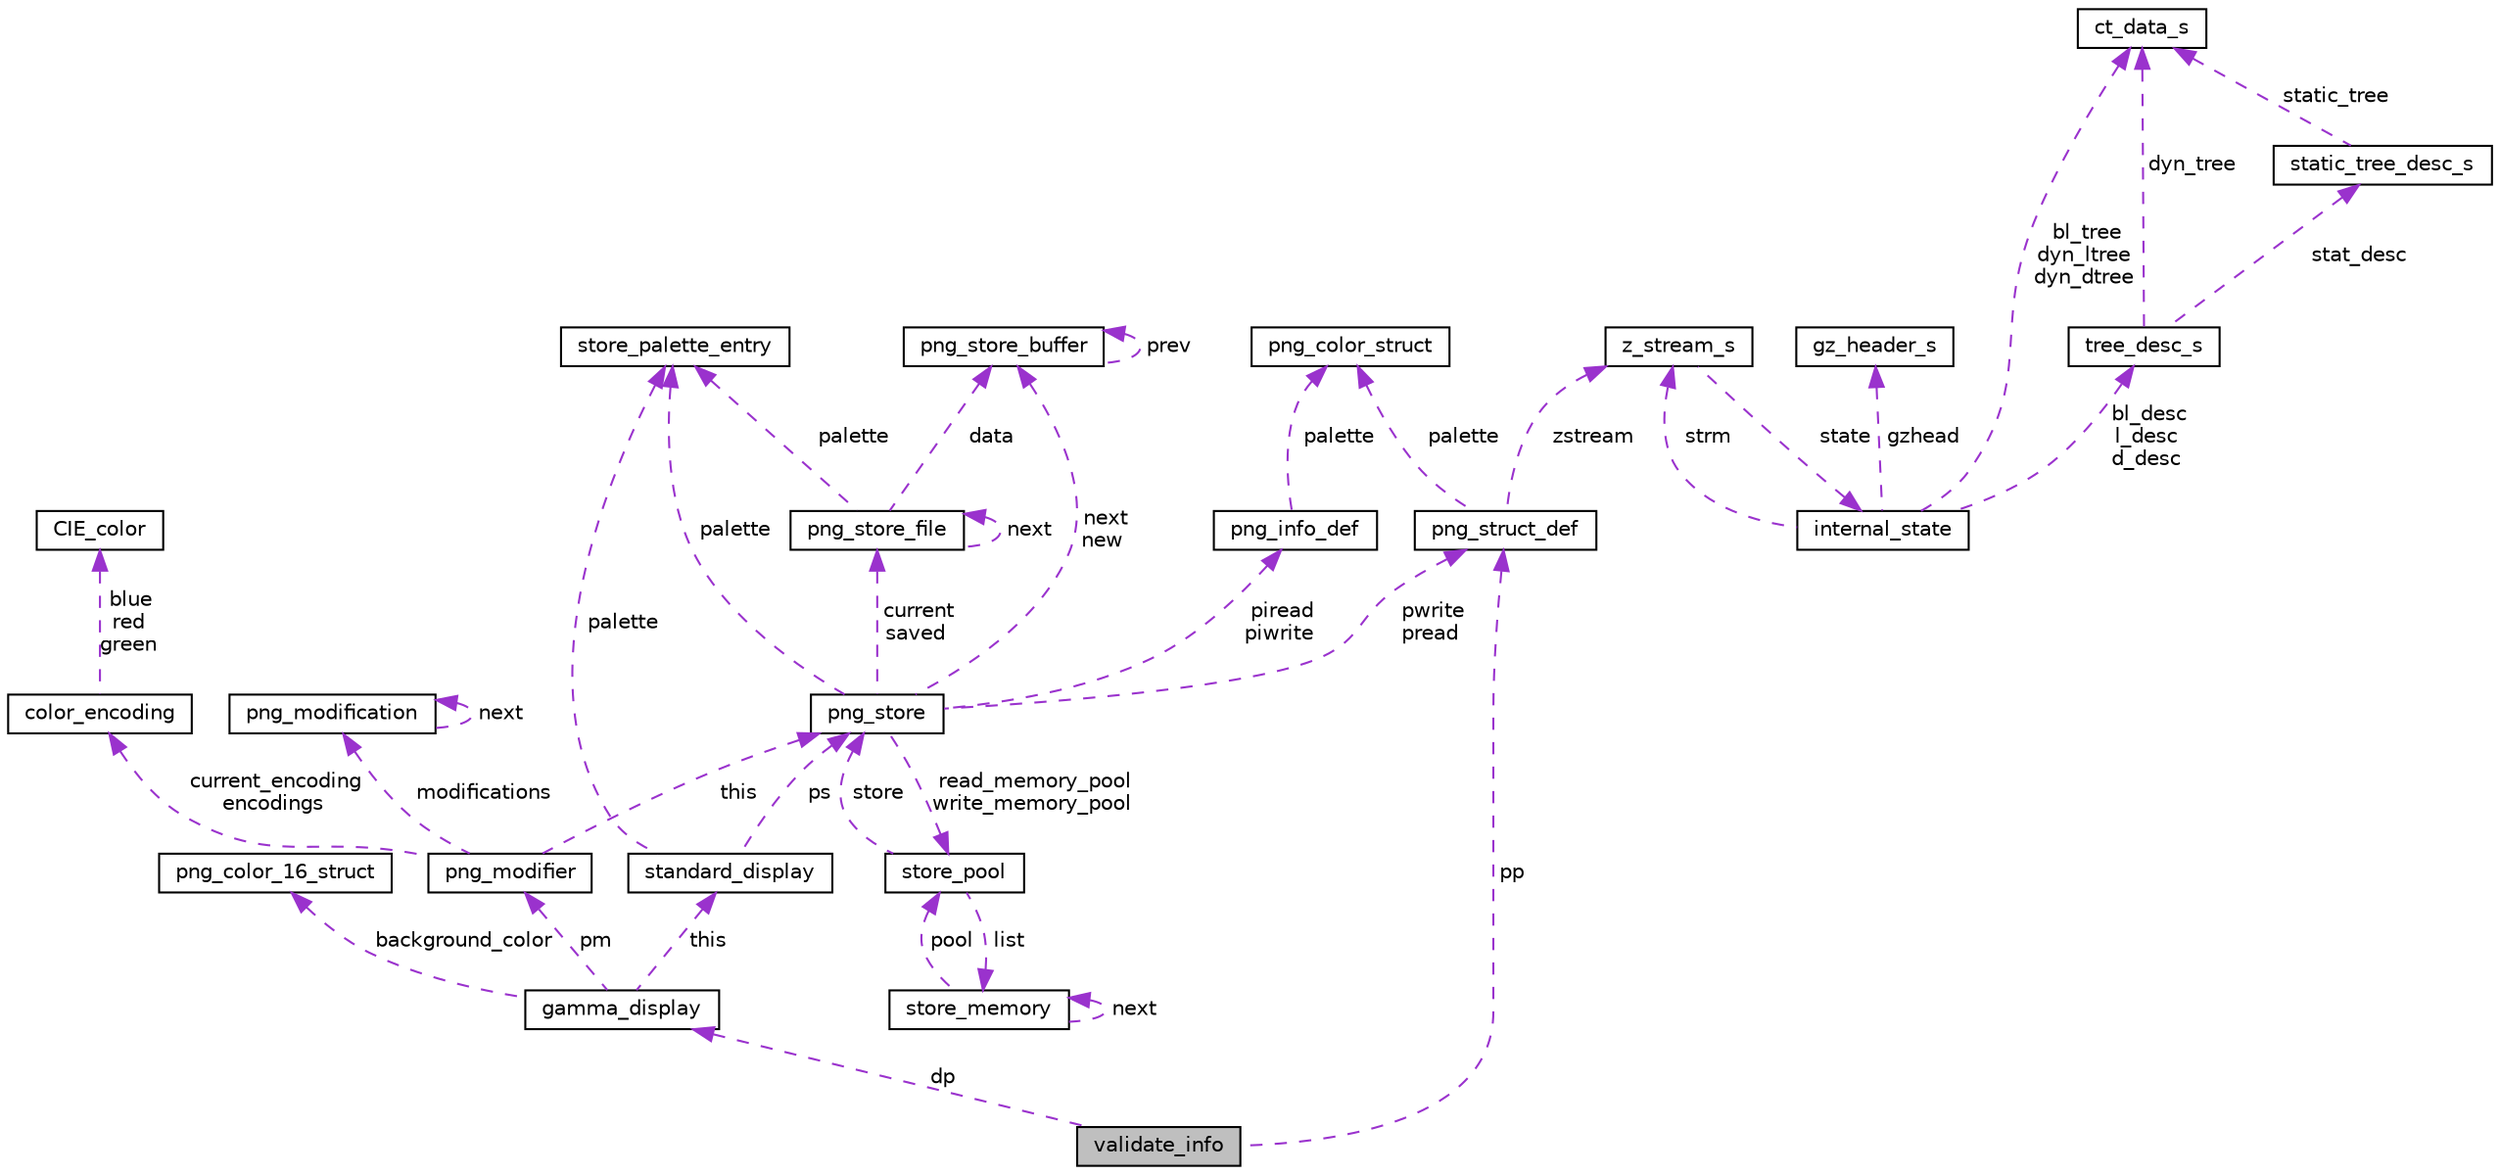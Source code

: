 digraph "validate_info"
{
  edge [fontname="Helvetica",fontsize="10",labelfontname="Helvetica",labelfontsize="10"];
  node [fontname="Helvetica",fontsize="10",shape=record];
  Node1 [label="validate_info",height=0.2,width=0.4,color="black", fillcolor="grey75", style="filled", fontcolor="black"];
  Node2 -> Node1 [dir="back",color="darkorchid3",fontsize="10",style="dashed",label=" dp" ,fontname="Helvetica"];
  Node2 [label="gamma_display",height=0.2,width=0.4,color="black", fillcolor="white", style="filled",URL="$structgamma__display.html"];
  Node3 -> Node2 [dir="back",color="darkorchid3",fontsize="10",style="dashed",label=" background_color" ,fontname="Helvetica"];
  Node3 [label="png_color_16_struct",height=0.2,width=0.4,color="black", fillcolor="white", style="filled",URL="$structpng__color__16__struct.html"];
  Node4 -> Node2 [dir="back",color="darkorchid3",fontsize="10",style="dashed",label=" pm" ,fontname="Helvetica"];
  Node4 [label="png_modifier",height=0.2,width=0.4,color="black", fillcolor="white", style="filled",URL="$structpng__modifier.html"];
  Node5 -> Node4 [dir="back",color="darkorchid3",fontsize="10",style="dashed",label=" current_encoding\nencodings" ,fontname="Helvetica"];
  Node5 [label="color_encoding",height=0.2,width=0.4,color="black", fillcolor="white", style="filled",URL="$structcolor__encoding.html"];
  Node6 -> Node5 [dir="back",color="darkorchid3",fontsize="10",style="dashed",label=" blue\nred\ngreen" ,fontname="Helvetica"];
  Node6 [label="CIE_color",height=0.2,width=0.4,color="black", fillcolor="white", style="filled",URL="$struct_c_i_e__color.html"];
  Node7 -> Node4 [dir="back",color="darkorchid3",fontsize="10",style="dashed",label=" modifications" ,fontname="Helvetica"];
  Node7 [label="png_modification",height=0.2,width=0.4,color="black", fillcolor="white", style="filled",URL="$structpng__modification.html"];
  Node7 -> Node7 [dir="back",color="darkorchid3",fontsize="10",style="dashed",label=" next" ,fontname="Helvetica"];
  Node8 -> Node4 [dir="back",color="darkorchid3",fontsize="10",style="dashed",label=" this" ,fontname="Helvetica"];
  Node8 [label="png_store",height=0.2,width=0.4,color="black", fillcolor="white", style="filled",URL="$structpng__store.html"];
  Node9 -> Node8 [dir="back",color="darkorchid3",fontsize="10",style="dashed",label=" current\nsaved" ,fontname="Helvetica"];
  Node9 [label="png_store_file",height=0.2,width=0.4,color="black", fillcolor="white", style="filled",URL="$structpng__store__file.html"];
  Node9 -> Node9 [dir="back",color="darkorchid3",fontsize="10",style="dashed",label=" next" ,fontname="Helvetica"];
  Node10 -> Node9 [dir="back",color="darkorchid3",fontsize="10",style="dashed",label=" data" ,fontname="Helvetica"];
  Node10 [label="png_store_buffer",height=0.2,width=0.4,color="black", fillcolor="white", style="filled",URL="$structpng__store__buffer.html"];
  Node10 -> Node10 [dir="back",color="darkorchid3",fontsize="10",style="dashed",label=" prev" ,fontname="Helvetica"];
  Node11 -> Node9 [dir="back",color="darkorchid3",fontsize="10",style="dashed",label=" palette" ,fontname="Helvetica"];
  Node11 [label="store_palette_entry",height=0.2,width=0.4,color="black", fillcolor="white", style="filled",URL="$structstore__palette__entry.html"];
  Node10 -> Node8 [dir="back",color="darkorchid3",fontsize="10",style="dashed",label=" next\nnew" ,fontname="Helvetica"];
  Node12 -> Node8 [dir="back",color="darkorchid3",fontsize="10",style="dashed",label=" piread\npiwrite" ,fontname="Helvetica"];
  Node12 [label="png_info_def",height=0.2,width=0.4,color="black", fillcolor="white", style="filled",URL="$structpng__info__def.html"];
  Node13 -> Node12 [dir="back",color="darkorchid3",fontsize="10",style="dashed",label=" palette" ,fontname="Helvetica"];
  Node13 [label="png_color_struct",height=0.2,width=0.4,color="black", fillcolor="white", style="filled",URL="$structpng__color__struct.html"];
  Node14 -> Node8 [dir="back",color="darkorchid3",fontsize="10",style="dashed",label=" read_memory_pool\nwrite_memory_pool" ,fontname="Helvetica"];
  Node14 [label="store_pool",height=0.2,width=0.4,color="black", fillcolor="white", style="filled",URL="$structstore__pool.html"];
  Node15 -> Node14 [dir="back",color="darkorchid3",fontsize="10",style="dashed",label=" list" ,fontname="Helvetica"];
  Node15 [label="store_memory",height=0.2,width=0.4,color="black", fillcolor="white", style="filled",URL="$structstore__memory.html"];
  Node14 -> Node15 [dir="back",color="darkorchid3",fontsize="10",style="dashed",label=" pool" ,fontname="Helvetica"];
  Node15 -> Node15 [dir="back",color="darkorchid3",fontsize="10",style="dashed",label=" next" ,fontname="Helvetica"];
  Node8 -> Node14 [dir="back",color="darkorchid3",fontsize="10",style="dashed",label=" store" ,fontname="Helvetica"];
  Node11 -> Node8 [dir="back",color="darkorchid3",fontsize="10",style="dashed",label=" palette" ,fontname="Helvetica"];
  Node16 -> Node8 [dir="back",color="darkorchid3",fontsize="10",style="dashed",label=" pwrite\npread" ,fontname="Helvetica"];
  Node16 [label="png_struct_def",height=0.2,width=0.4,color="black", fillcolor="white", style="filled",URL="$structpng__struct__def.html"];
  Node13 -> Node16 [dir="back",color="darkorchid3",fontsize="10",style="dashed",label=" palette" ,fontname="Helvetica"];
  Node17 -> Node16 [dir="back",color="darkorchid3",fontsize="10",style="dashed",label=" zstream" ,fontname="Helvetica"];
  Node17 [label="z_stream_s",height=0.2,width=0.4,color="black", fillcolor="white", style="filled",URL="$structz__stream__s.html"];
  Node18 -> Node17 [dir="back",color="darkorchid3",fontsize="10",style="dashed",label=" state" ,fontname="Helvetica"];
  Node18 [label="internal_state",height=0.2,width=0.4,color="black", fillcolor="white", style="filled",URL="$structinternal__state.html"];
  Node19 -> Node18 [dir="back",color="darkorchid3",fontsize="10",style="dashed",label=" gzhead" ,fontname="Helvetica"];
  Node19 [label="gz_header_s",height=0.2,width=0.4,color="black", fillcolor="white", style="filled",URL="$structgz__header__s.html"];
  Node20 -> Node18 [dir="back",color="darkorchid3",fontsize="10",style="dashed",label=" bl_desc\nl_desc\nd_desc" ,fontname="Helvetica"];
  Node20 [label="tree_desc_s",height=0.2,width=0.4,color="black", fillcolor="white", style="filled",URL="$structtree__desc__s.html"];
  Node21 -> Node20 [dir="back",color="darkorchid3",fontsize="10",style="dashed",label=" stat_desc" ,fontname="Helvetica"];
  Node21 [label="static_tree_desc_s",height=0.2,width=0.4,color="black", fillcolor="white", style="filled",URL="$structstatic__tree__desc__s.html"];
  Node22 -> Node21 [dir="back",color="darkorchid3",fontsize="10",style="dashed",label=" static_tree" ,fontname="Helvetica"];
  Node22 [label="ct_data_s",height=0.2,width=0.4,color="black", fillcolor="white", style="filled",URL="$structct__data__s.html"];
  Node22 -> Node20 [dir="back",color="darkorchid3",fontsize="10",style="dashed",label=" dyn_tree" ,fontname="Helvetica"];
  Node17 -> Node18 [dir="back",color="darkorchid3",fontsize="10",style="dashed",label=" strm" ,fontname="Helvetica"];
  Node22 -> Node18 [dir="back",color="darkorchid3",fontsize="10",style="dashed",label=" bl_tree\ndyn_ltree\ndyn_dtree" ,fontname="Helvetica"];
  Node23 -> Node2 [dir="back",color="darkorchid3",fontsize="10",style="dashed",label=" this" ,fontname="Helvetica"];
  Node23 [label="standard_display",height=0.2,width=0.4,color="black", fillcolor="white", style="filled",URL="$structstandard__display.html"];
  Node8 -> Node23 [dir="back",color="darkorchid3",fontsize="10",style="dashed",label=" ps" ,fontname="Helvetica"];
  Node11 -> Node23 [dir="back",color="darkorchid3",fontsize="10",style="dashed",label=" palette" ,fontname="Helvetica"];
  Node16 -> Node1 [dir="back",color="darkorchid3",fontsize="10",style="dashed",label=" pp" ,fontname="Helvetica"];
}
